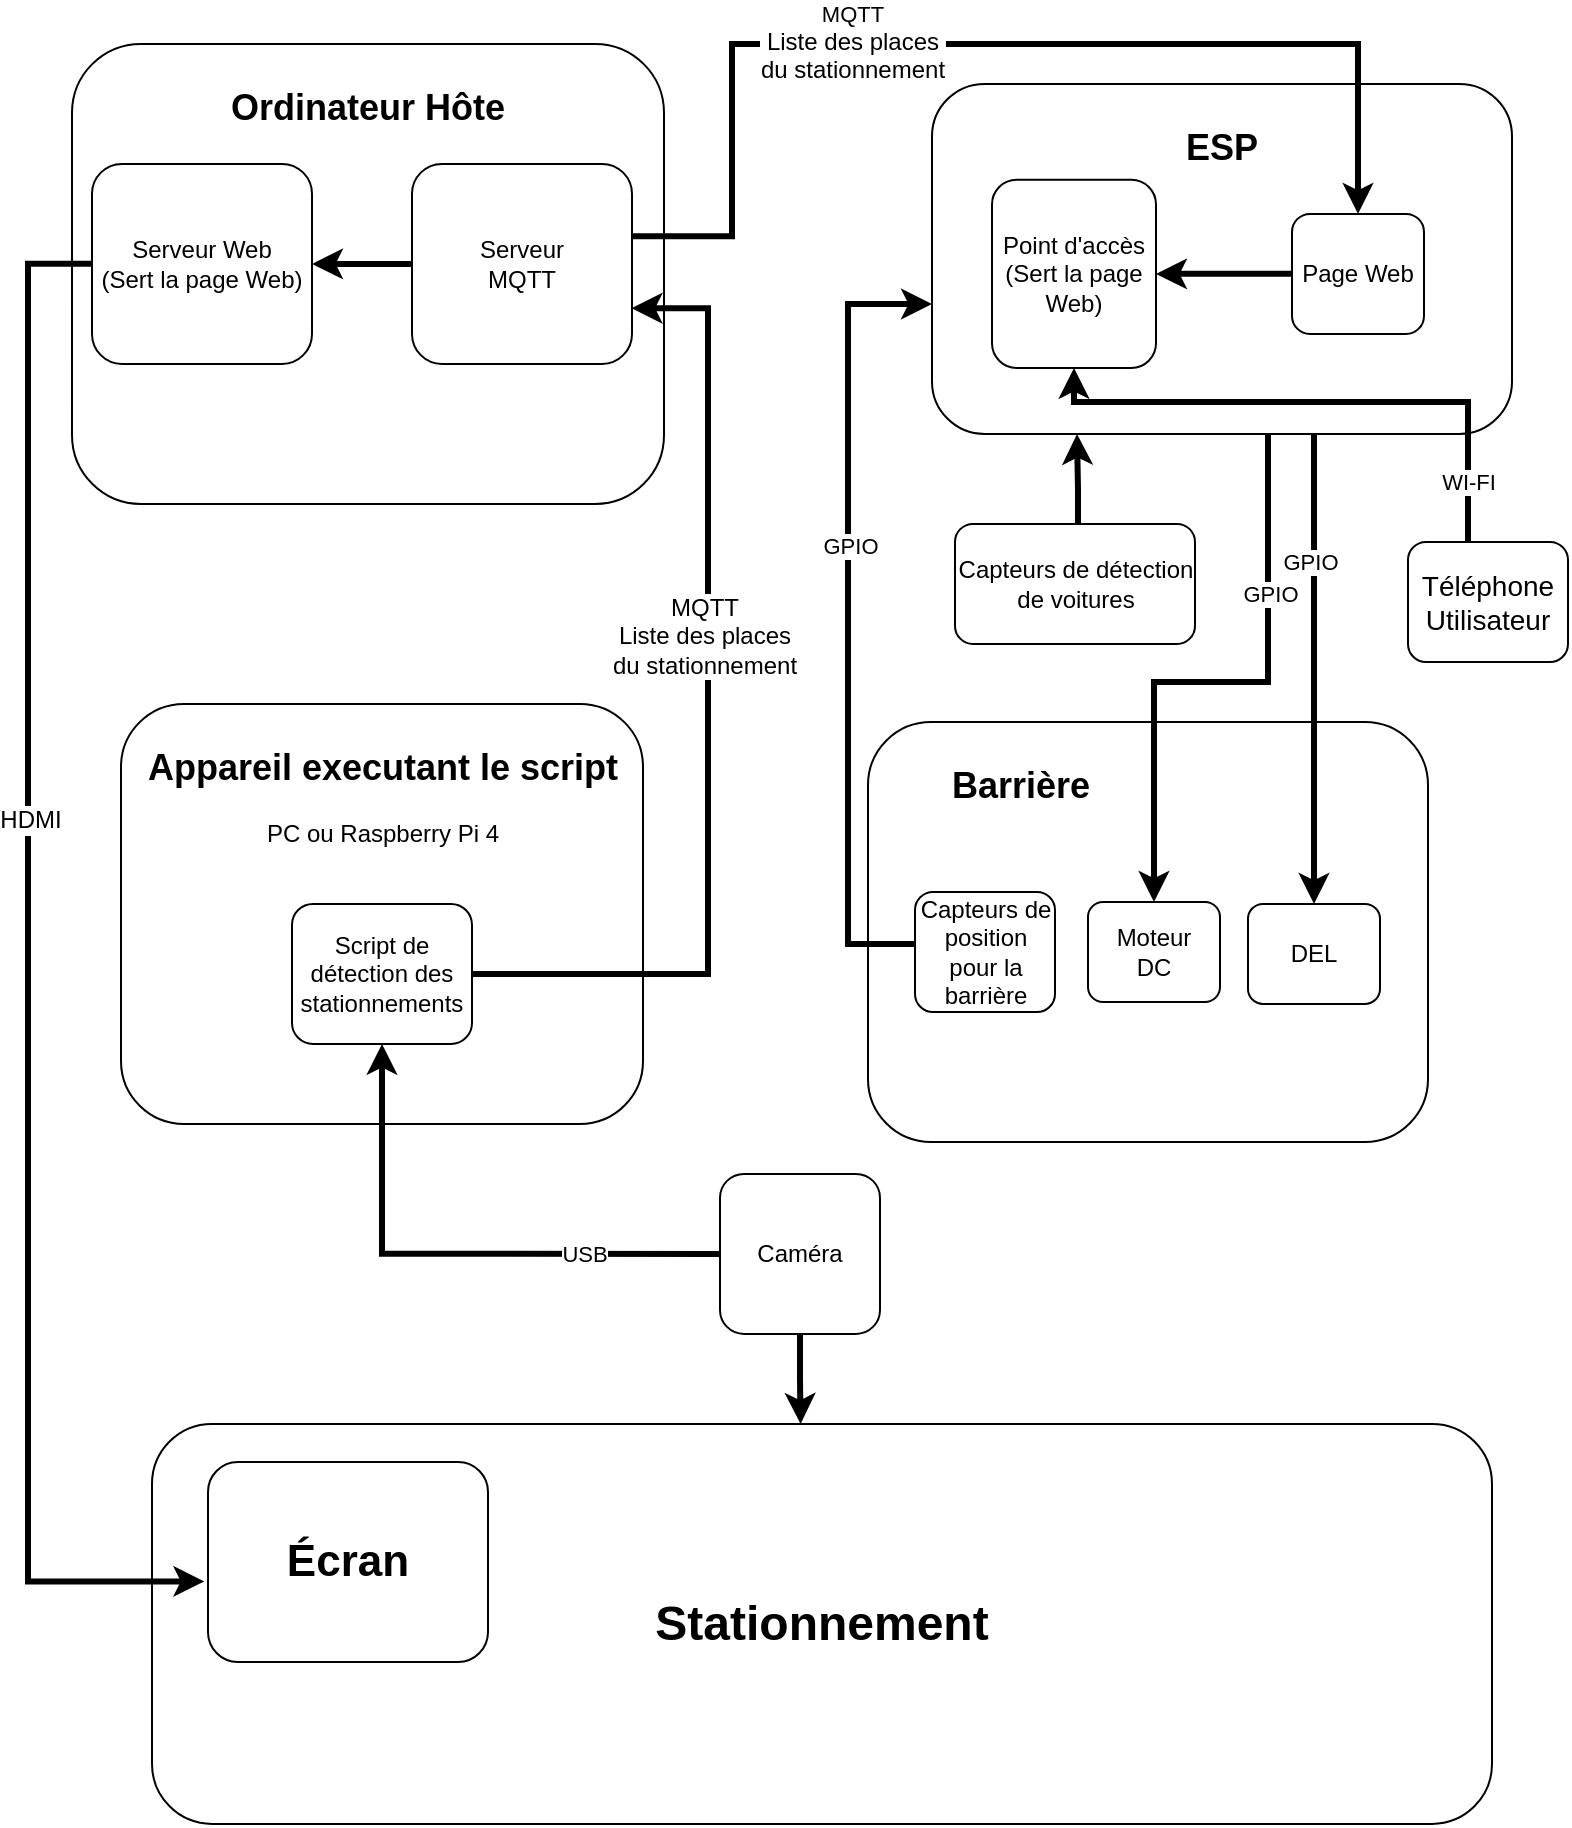 <mxfile version="21.1.2" type="device">
  <diagram id="tx2-pON9K4ppBe0qH3_4" name="Page-1">
    <mxGraphModel dx="1418" dy="828" grid="1" gridSize="10" guides="1" tooltips="1" connect="1" arrows="1" fold="1" page="1" pageScale="1" pageWidth="827" pageHeight="1169" math="0" shadow="0">
      <root>
        <mxCell id="0" />
        <mxCell id="1" parent="0" />
        <mxCell id="Yeb2OHl6ow-4Mq63dhvj-10" value="&lt;h1&gt;Stationnement&lt;/h1&gt;" style="rounded=1;whiteSpace=wrap;html=1;" parent="1" vertex="1">
          <mxGeometry x="92" y="740.94" width="670" height="200" as="geometry" />
        </mxCell>
        <mxCell id="Yeb2OHl6ow-4Mq63dhvj-11" value="&lt;blockquote style=&quot;margin: 0 0 0 40px; border: none; padding: 0px;&quot;&gt;&lt;h2&gt;Barrière&lt;/h2&gt;&lt;/blockquote&gt;" style="rounded=1;whiteSpace=wrap;html=1;verticalAlign=top;align=left;" parent="1" vertex="1">
          <mxGeometry x="450" y="390" width="280" height="210" as="geometry" />
        </mxCell>
        <mxCell id="Yeb2OHl6ow-4Mq63dhvj-17" style="edgeStyle=orthogonalEdgeStyle;rounded=0;orthogonalLoop=1;jettySize=auto;html=1;exitX=0.5;exitY=1;exitDx=0;exitDy=0;entryX=0.484;entryY=0;entryDx=0;entryDy=0;entryPerimeter=0;strokeWidth=3;" parent="1" source="Yeb2OHl6ow-4Mq63dhvj-2" target="Yeb2OHl6ow-4Mq63dhvj-10" edge="1">
          <mxGeometry relative="1" as="geometry" />
        </mxCell>
        <mxCell id="Yeb2OHl6ow-4Mq63dhvj-2" value="Caméra" style="rounded=1;whiteSpace=wrap;html=1;" parent="1" vertex="1">
          <mxGeometry x="376" y="615.94" width="80" height="80" as="geometry" />
        </mxCell>
        <mxCell id="Yeb2OHl6ow-4Mq63dhvj-4" value="&lt;h2 style=&quot;line-height: 120%;&quot;&gt;Ordinateur Hôte&lt;/h2&gt;" style="rounded=1;whiteSpace=wrap;html=1;align=center;gradientColor=none;fillColor=default;verticalAlign=top;" parent="1" vertex="1">
          <mxGeometry x="52" y="50.94" width="296" height="230" as="geometry" />
        </mxCell>
        <mxCell id="Yeb2OHl6ow-4Mq63dhvj-21" style="edgeStyle=orthogonalEdgeStyle;rounded=0;orthogonalLoop=1;jettySize=auto;html=1;exitX=0;exitY=0.5;exitDx=0;exitDy=0;entryX=1;entryY=0.5;entryDx=0;entryDy=0;strokeWidth=3;" parent="1" source="Yeb2OHl6ow-4Mq63dhvj-1" target="Yeb2OHl6ow-4Mq63dhvj-3" edge="1">
          <mxGeometry relative="1" as="geometry" />
        </mxCell>
        <mxCell id="Yeb2OHl6ow-4Mq63dhvj-1" value="Serveur&lt;br&gt;MQTT" style="rounded=1;whiteSpace=wrap;html=1;" parent="1" vertex="1">
          <mxGeometry x="222" y="110.94" width="110" height="100" as="geometry" />
        </mxCell>
        <mxCell id="Yeb2OHl6ow-4Mq63dhvj-41" style="edgeStyle=orthogonalEdgeStyle;rounded=0;orthogonalLoop=1;jettySize=auto;html=1;entryX=-0.013;entryY=0.597;entryDx=0;entryDy=0;entryPerimeter=0;strokeWidth=3;" parent="1" source="Yeb2OHl6ow-4Mq63dhvj-3" target="Yeb2OHl6ow-4Mq63dhvj-40" edge="1">
          <mxGeometry relative="1" as="geometry">
            <Array as="points">
              <mxPoint x="30" y="161" />
              <mxPoint x="30" y="820" />
            </Array>
          </mxGeometry>
        </mxCell>
        <mxCell id="Yeb2OHl6ow-4Mq63dhvj-42" value="HDMI" style="edgeLabel;html=1;align=center;verticalAlign=middle;resizable=0;points=[];fontSize=12;" parent="Yeb2OHl6ow-4Mq63dhvj-41" vertex="1" connectable="0">
          <mxGeometry x="-0.202" y="1" relative="1" as="geometry">
            <mxPoint y="-1" as="offset" />
          </mxGeometry>
        </mxCell>
        <mxCell id="Yeb2OHl6ow-4Mq63dhvj-3" value="Serveur Web&lt;br&gt;(Sert la page Web)" style="rounded=1;whiteSpace=wrap;html=1;" parent="1" vertex="1">
          <mxGeometry x="62" y="110.94" width="110" height="100" as="geometry" />
        </mxCell>
        <mxCell id="Yeb2OHl6ow-4Mq63dhvj-30" style="edgeStyle=orthogonalEdgeStyle;rounded=0;orthogonalLoop=1;jettySize=auto;html=1;strokeWidth=3;entryX=0.5;entryY=0;entryDx=0;entryDy=0;" parent="1" source="Yeb2OHl6ow-4Mq63dhvj-5" target="Yeb2OHl6ow-4Mq63dhvj-14" edge="1">
          <mxGeometry relative="1" as="geometry">
            <Array as="points">
              <mxPoint x="650" y="370" />
              <mxPoint x="593" y="370" />
            </Array>
          </mxGeometry>
        </mxCell>
        <mxCell id="Yeb2OHl6ow-4Mq63dhvj-37" value="GPIO" style="edgeLabel;html=1;align=center;verticalAlign=middle;resizable=0;points=[];" parent="Yeb2OHl6ow-4Mq63dhvj-30" vertex="1" connectable="0">
          <mxGeometry x="-0.451" y="1" relative="1" as="geometry">
            <mxPoint as="offset" />
          </mxGeometry>
        </mxCell>
        <mxCell id="Yeb2OHl6ow-4Mq63dhvj-32" style="edgeStyle=orthogonalEdgeStyle;rounded=0;orthogonalLoop=1;jettySize=auto;html=1;entryX=0.5;entryY=0;entryDx=0;entryDy=0;strokeWidth=3;" parent="1" source="Yeb2OHl6ow-4Mq63dhvj-5" target="Yeb2OHl6ow-4Mq63dhvj-13" edge="1">
          <mxGeometry relative="1" as="geometry">
            <Array as="points">
              <mxPoint x="673" y="360" />
              <mxPoint x="673" y="360" />
            </Array>
          </mxGeometry>
        </mxCell>
        <mxCell id="Yeb2OHl6ow-4Mq63dhvj-38" value="GPIO" style="edgeLabel;html=1;align=center;verticalAlign=middle;resizable=0;points=[];" parent="Yeb2OHl6ow-4Mq63dhvj-32" vertex="1" connectable="0">
          <mxGeometry x="-0.456" y="-2" relative="1" as="geometry">
            <mxPoint as="offset" />
          </mxGeometry>
        </mxCell>
        <mxCell id="Yeb2OHl6ow-4Mq63dhvj-5" value="&lt;h2&gt;ESP&lt;/h2&gt;" style="rounded=1;whiteSpace=wrap;html=1;verticalAlign=top;" parent="1" vertex="1">
          <mxGeometry x="482" y="70.94" width="290" height="175" as="geometry" />
        </mxCell>
        <mxCell id="Yeb2OHl6ow-4Mq63dhvj-6" value="Point d&#39;accès&lt;br&gt;(Sert la page Web)" style="rounded=1;whiteSpace=wrap;html=1;" parent="1" vertex="1">
          <mxGeometry x="512" y="118.91" width="82" height="94.06" as="geometry" />
        </mxCell>
        <mxCell id="Yeb2OHl6ow-4Mq63dhvj-27" style="edgeStyle=orthogonalEdgeStyle;rounded=0;orthogonalLoop=1;jettySize=auto;html=1;strokeWidth=3;startArrow=none;startFill=0;" parent="1" source="Yeb2OHl6ow-4Mq63dhvj-7" target="Yeb2OHl6ow-4Mq63dhvj-6" edge="1">
          <mxGeometry relative="1" as="geometry" />
        </mxCell>
        <mxCell id="Yeb2OHl6ow-4Mq63dhvj-7" value="Page Web" style="rounded=1;whiteSpace=wrap;html=1;" parent="1" vertex="1">
          <mxGeometry x="662" y="135.94" width="66" height="60" as="geometry" />
        </mxCell>
        <mxCell id="Yeb2OHl6ow-4Mq63dhvj-8" value="&lt;h2&gt;Appareil executant le script&lt;/h2&gt;&lt;div&gt;PC ou Raspberry Pi 4&lt;/div&gt;" style="rounded=1;whiteSpace=wrap;html=1;verticalAlign=top;" parent="1" vertex="1">
          <mxGeometry x="76.5" y="380.94" width="261" height="210" as="geometry" />
        </mxCell>
        <mxCell id="Yeb2OHl6ow-4Mq63dhvj-19" style="edgeStyle=elbowEdgeStyle;rounded=0;orthogonalLoop=1;jettySize=auto;html=1;strokeWidth=3;entryX=0.998;entryY=0.722;entryDx=0;entryDy=0;entryPerimeter=0;" parent="1" source="Yeb2OHl6ow-4Mq63dhvj-9" target="Yeb2OHl6ow-4Mq63dhvj-1" edge="1">
          <mxGeometry relative="1" as="geometry">
            <mxPoint x="382" y="150.94" as="targetPoint" />
            <Array as="points">
              <mxPoint x="370" y="390" />
              <mxPoint x="382" y="180.94" />
              <mxPoint x="342" y="190.94" />
              <mxPoint x="372" y="180.94" />
              <mxPoint x="342" y="180.94" />
              <mxPoint x="372" y="370.94" />
              <mxPoint x="392" y="370.94" />
              <mxPoint x="372" y="360.94" />
              <mxPoint x="402" y="340.94" />
            </Array>
          </mxGeometry>
        </mxCell>
        <mxCell id="Yeb2OHl6ow-4Mq63dhvj-20" value="&lt;span style=&quot;font-size: 12px;&quot;&gt;MQTT&lt;br&gt;Liste des places&lt;br&gt;du stationnement&lt;/span&gt;" style="edgeLabel;html=1;align=center;verticalAlign=middle;resizable=0;points=[];" parent="Yeb2OHl6ow-4Mq63dhvj-19" vertex="1" connectable="0">
          <mxGeometry x="0.176" y="2" relative="1" as="geometry">
            <mxPoint as="offset" />
          </mxGeometry>
        </mxCell>
        <mxCell id="Yeb2OHl6ow-4Mq63dhvj-9" value="Script de détection des stationnements" style="rounded=1;whiteSpace=wrap;html=1;" parent="1" vertex="1">
          <mxGeometry x="162" y="480.94" width="90" height="70" as="geometry" />
        </mxCell>
        <mxCell id="Yeb2OHl6ow-4Mq63dhvj-31" style="edgeStyle=orthogonalEdgeStyle;rounded=0;orthogonalLoop=1;jettySize=auto;html=1;entryX=0;entryY=0.629;entryDx=0;entryDy=0;entryPerimeter=0;strokeWidth=3;" parent="1" source="Yeb2OHl6ow-4Mq63dhvj-12" target="Yeb2OHl6ow-4Mq63dhvj-5" edge="1">
          <mxGeometry relative="1" as="geometry">
            <Array as="points">
              <mxPoint x="440" y="501" />
              <mxPoint x="440" y="181" />
            </Array>
          </mxGeometry>
        </mxCell>
        <mxCell id="Yeb2OHl6ow-4Mq63dhvj-36" value="GPIO" style="edgeLabel;html=1;align=center;verticalAlign=middle;resizable=0;points=[];" parent="Yeb2OHl6ow-4Mq63dhvj-31" vertex="1" connectable="0">
          <mxGeometry x="0.179" y="-1" relative="1" as="geometry">
            <mxPoint as="offset" />
          </mxGeometry>
        </mxCell>
        <mxCell id="Yeb2OHl6ow-4Mq63dhvj-12" value="Capteurs de position pour la barrière" style="rounded=1;whiteSpace=wrap;html=1;" parent="1" vertex="1">
          <mxGeometry x="473.5" y="475" width="70" height="60" as="geometry" />
        </mxCell>
        <mxCell id="Yeb2OHl6ow-4Mq63dhvj-13" value="DEL" style="rounded=1;whiteSpace=wrap;html=1;" parent="1" vertex="1">
          <mxGeometry x="640" y="480.94" width="66" height="50" as="geometry" />
        </mxCell>
        <mxCell id="Yeb2OHl6ow-4Mq63dhvj-14" value="Moteur&lt;br&gt;DC" style="rounded=1;whiteSpace=wrap;html=1;" parent="1" vertex="1">
          <mxGeometry x="560" y="480" width="66" height="50" as="geometry" />
        </mxCell>
        <mxCell id="Yeb2OHl6ow-4Mq63dhvj-29" style="edgeStyle=orthogonalEdgeStyle;rounded=0;orthogonalLoop=1;jettySize=auto;html=1;strokeWidth=3;entryX=0.25;entryY=1;entryDx=0;entryDy=0;" parent="1" source="Yeb2OHl6ow-4Mq63dhvj-15" target="Yeb2OHl6ow-4Mq63dhvj-5" edge="1">
          <mxGeometry relative="1" as="geometry">
            <mxPoint x="557" y="250.94" as="targetPoint" />
            <Array as="points">
              <mxPoint x="555" y="273.94" />
              <mxPoint x="555" y="273.94" />
            </Array>
          </mxGeometry>
        </mxCell>
        <mxCell id="Yeb2OHl6ow-4Mq63dhvj-15" value="Capteurs de détection de voitures" style="rounded=1;whiteSpace=wrap;html=1;" parent="1" vertex="1">
          <mxGeometry x="493.5" y="290.94" width="120" height="60" as="geometry" />
        </mxCell>
        <mxCell id="Yeb2OHl6ow-4Mq63dhvj-18" style="edgeStyle=orthogonalEdgeStyle;rounded=0;orthogonalLoop=1;jettySize=auto;html=1;exitX=0;exitY=0.5;exitDx=0;exitDy=0;entryX=0.5;entryY=1;entryDx=0;entryDy=0;strokeWidth=3;" parent="1" source="Yeb2OHl6ow-4Mq63dhvj-2" target="Yeb2OHl6ow-4Mq63dhvj-9" edge="1">
          <mxGeometry relative="1" as="geometry" />
        </mxCell>
        <mxCell id="Yeb2OHl6ow-4Mq63dhvj-39" value="USB" style="edgeLabel;html=1;align=center;verticalAlign=middle;resizable=0;points=[];" parent="Yeb2OHl6ow-4Mq63dhvj-18" vertex="1" connectable="0">
          <mxGeometry x="-0.504" relative="1" as="geometry">
            <mxPoint as="offset" />
          </mxGeometry>
        </mxCell>
        <mxCell id="Yeb2OHl6ow-4Mq63dhvj-24" value="" style="endArrow=classic;html=1;rounded=0;exitX=1.002;exitY=0.362;exitDx=0;exitDy=0;exitPerimeter=0;edgeStyle=orthogonalEdgeStyle;elbow=vertical;entryX=0.5;entryY=0;entryDx=0;entryDy=0;strokeWidth=3;" parent="1" source="Yeb2OHl6ow-4Mq63dhvj-1" target="Yeb2OHl6ow-4Mq63dhvj-7" edge="1">
          <mxGeometry width="50" height="50" relative="1" as="geometry">
            <mxPoint x="362" y="150.94" as="sourcePoint" />
            <mxPoint x="572" y="50.94" as="targetPoint" />
            <Array as="points">
              <mxPoint x="382" y="146.94" />
              <mxPoint x="382" y="50.94" />
              <mxPoint x="695" y="50.94" />
            </Array>
          </mxGeometry>
        </mxCell>
        <mxCell id="Yeb2OHl6ow-4Mq63dhvj-25" value="MQTT&lt;br style=&quot;border-color: var(--border-color); font-size: 12px;&quot;&gt;&lt;span style=&quot;font-size: 12px;&quot;&gt;Liste des places&lt;/span&gt;&lt;br style=&quot;border-color: var(--border-color); font-size: 12px;&quot;&gt;&lt;span style=&quot;font-size: 12px;&quot;&gt;du stationnement&lt;/span&gt;" style="edgeLabel;html=1;align=center;verticalAlign=middle;resizable=0;points=[];" parent="Yeb2OHl6ow-4Mq63dhvj-24" vertex="1" connectable="0">
          <mxGeometry x="-0.243" y="1" relative="1" as="geometry">
            <mxPoint as="offset" />
          </mxGeometry>
        </mxCell>
        <mxCell id="Yeb2OHl6ow-4Mq63dhvj-34" style="edgeStyle=orthogonalEdgeStyle;rounded=0;orthogonalLoop=1;jettySize=auto;html=1;entryX=0.5;entryY=1;entryDx=0;entryDy=0;strokeWidth=3;" parent="1" source="Yeb2OHl6ow-4Mq63dhvj-33" target="Yeb2OHl6ow-4Mq63dhvj-6" edge="1">
          <mxGeometry relative="1" as="geometry">
            <Array as="points">
              <mxPoint x="750" y="230" />
              <mxPoint x="553" y="230" />
            </Array>
          </mxGeometry>
        </mxCell>
        <mxCell id="Yeb2OHl6ow-4Mq63dhvj-35" value="WI-FI" style="edgeLabel;html=1;align=center;verticalAlign=middle;resizable=0;points=[];" parent="Yeb2OHl6ow-4Mq63dhvj-34" vertex="1" connectable="0">
          <mxGeometry x="-0.388" relative="1" as="geometry">
            <mxPoint x="17" y="40" as="offset" />
          </mxGeometry>
        </mxCell>
        <mxCell id="Yeb2OHl6ow-4Mq63dhvj-33" value="&lt;font style=&quot;font-size: 14px;&quot;&gt;Téléphone&lt;br&gt;Utilisateur&lt;/font&gt;" style="rounded=1;whiteSpace=wrap;html=1;" parent="1" vertex="1">
          <mxGeometry x="720" y="300" width="80" height="60" as="geometry" />
        </mxCell>
        <mxCell id="Yeb2OHl6ow-4Mq63dhvj-40" value="&lt;h2&gt;&lt;font style=&quot;font-size: 22px;&quot;&gt;Écran&lt;/font&gt;&lt;/h2&gt;" style="rounded=1;whiteSpace=wrap;html=1;" parent="1" vertex="1">
          <mxGeometry x="120" y="760" width="140" height="100" as="geometry" />
        </mxCell>
      </root>
    </mxGraphModel>
  </diagram>
</mxfile>
